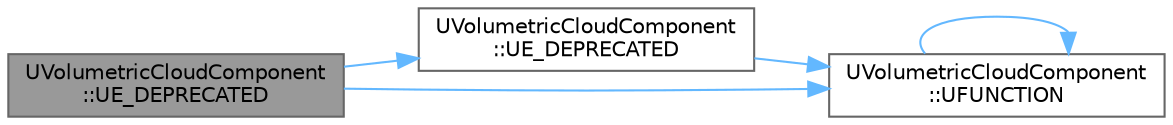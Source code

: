 digraph "UVolumetricCloudComponent::UE_DEPRECATED"
{
 // INTERACTIVE_SVG=YES
 // LATEX_PDF_SIZE
  bgcolor="transparent";
  edge [fontname=Helvetica,fontsize=10,labelfontname=Helvetica,labelfontsize=10];
  node [fontname=Helvetica,fontsize=10,shape=box,height=0.2,width=0.4];
  rankdir="LR";
  Node1 [id="Node000001",label="UVolumetricCloudComponent\l::UE_DEPRECATED",height=0.2,width=0.4,color="gray40", fillcolor="grey60", style="filled", fontcolor="black",tooltip=" "];
  Node1 -> Node2 [id="edge1_Node000001_Node000002",color="steelblue1",style="solid",tooltip=" "];
  Node2 [id="Node000002",label="UVolumetricCloudComponent\l::UE_DEPRECATED",height=0.2,width=0.4,color="grey40", fillcolor="white", style="filled",URL="$db/d28/classUVolumetricCloudComponent.html#ac57815a855c5edc795bc00e8992a85ee",tooltip=" "];
  Node2 -> Node3 [id="edge2_Node000002_Node000003",color="steelblue1",style="solid",tooltip=" "];
  Node3 [id="Node000003",label="UVolumetricCloudComponent\l::UFUNCTION",height=0.2,width=0.4,color="grey40", fillcolor="white", style="filled",URL="$db/d28/classUVolumetricCloudComponent.html#a37929d2eb374fac323ea2defd458f413",tooltip="If this is True, this primitive will render black with an alpha of 0, but all secondary effects (shad..."];
  Node3 -> Node3 [id="edge3_Node000003_Node000003",color="steelblue1",style="solid",tooltip=" "];
  Node1 -> Node3 [id="edge4_Node000001_Node000003",color="steelblue1",style="solid",tooltip=" "];
}
